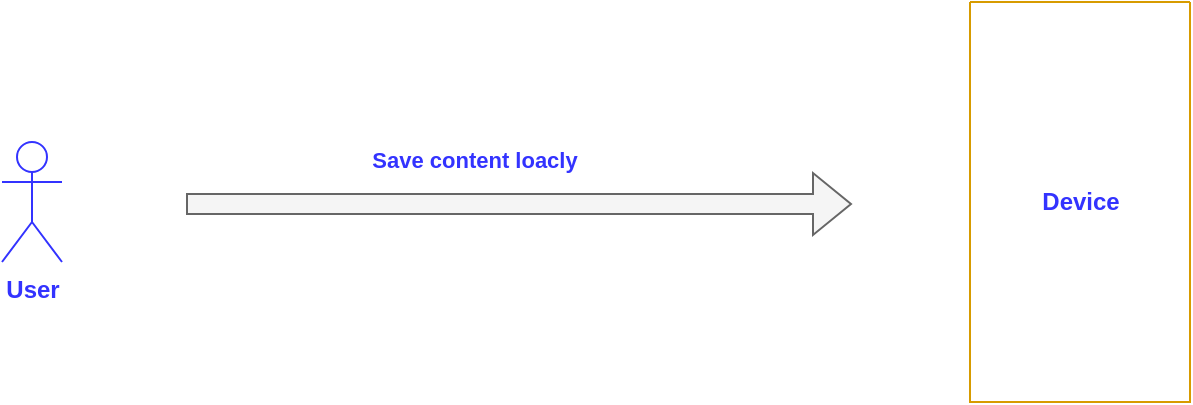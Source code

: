 <mxfile version="23.1.1" type="device">
  <diagram name="Page-1" id="bSgwV0y74Ab9i3TYpzd3">
    <mxGraphModel dx="2074" dy="1106" grid="1" gridSize="10" guides="1" tooltips="1" connect="1" arrows="1" fold="1" page="1" pageScale="1" pageWidth="850" pageHeight="1100" math="0" shadow="0">
      <root>
        <mxCell id="0" />
        <mxCell id="1" parent="0" />
        <mxCell id="6otbtctm64-bsFKl2SRl-1" value="&lt;div&gt;&lt;font color=&quot;#3333ff&quot;&gt;&lt;b&gt;User&lt;/b&gt;&lt;/font&gt;&lt;/div&gt;" style="shape=umlActor;verticalLabelPosition=bottom;verticalAlign=top;html=1;outlineConnect=0;strokeColor=#3333FF;strokeWidth=1;perimeterSpacing=1;" vertex="1" parent="1">
          <mxGeometry x="50" y="335" width="30" height="60" as="geometry" />
        </mxCell>
        <mxCell id="6otbtctm64-bsFKl2SRl-25" style="edgeStyle=orthogonalEdgeStyle;rounded=0;orthogonalLoop=1;jettySize=auto;html=1;strokeWidth=1;shape=flexArrow;fillColor=#f5f5f5;strokeColor=#666666;" edge="1" parent="1">
          <mxGeometry relative="1" as="geometry">
            <mxPoint x="142" y="366" as="sourcePoint" />
            <mxPoint x="475" y="366" as="targetPoint" />
          </mxGeometry>
        </mxCell>
        <mxCell id="6otbtctm64-bsFKl2SRl-26" value="&lt;font color=&quot;#3333ff&quot;&gt;&lt;b&gt;Save content loacly&lt;br&gt;&lt;/b&gt;&lt;/font&gt;" style="edgeLabel;html=1;align=center;verticalAlign=middle;resizable=0;points=[];" vertex="1" connectable="0" parent="6otbtctm64-bsFKl2SRl-25">
          <mxGeometry x="0.022" relative="1" as="geometry">
            <mxPoint x="-26" y="-22" as="offset" />
          </mxGeometry>
        </mxCell>
        <mxCell id="6otbtctm64-bsFKl2SRl-27" value="" style="swimlane;startSize=0;fillColor=#ffe6cc;strokeColor=#d79b00;" vertex="1" parent="1">
          <mxGeometry x="534" y="265" width="110" height="200" as="geometry" />
        </mxCell>
        <mxCell id="6otbtctm64-bsFKl2SRl-28" value="&lt;font color=&quot;#3333ff&quot;&gt;&lt;b&gt;Device&lt;/b&gt;&lt;/font&gt;" style="text;html=1;align=center;verticalAlign=middle;resizable=0;points=[];autosize=1;strokeColor=none;fillColor=none;" vertex="1" parent="6otbtctm64-bsFKl2SRl-27">
          <mxGeometry x="25" y="85" width="60" height="30" as="geometry" />
        </mxCell>
      </root>
    </mxGraphModel>
  </diagram>
</mxfile>
